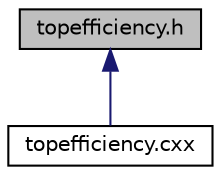 digraph "topefficiency.h"
{
 // INTERACTIVE_SVG=YES
 // LATEX_PDF_SIZE
  edge [fontname="Helvetica",fontsize="10",labelfontname="Helvetica",labelfontsize="10"];
  node [fontname="Helvetica",fontsize="10",shape=record];
  Node1 [label="topefficiency.h",height=0.2,width=0.4,color="black", fillcolor="grey75", style="filled", fontcolor="black",tooltip="Top efficiency selection class."];
  Node1 -> Node2 [dir="back",color="midnightblue",fontsize="10",style="solid",fontname="Helvetica"];
  Node2 [label="topefficiency.cxx",height=0.2,width=0.4,color="black", fillcolor="white", style="filled",URL="$topefficiency_8cxx.html",tooltip="Implementation of the topefficiency class methods."];
}
